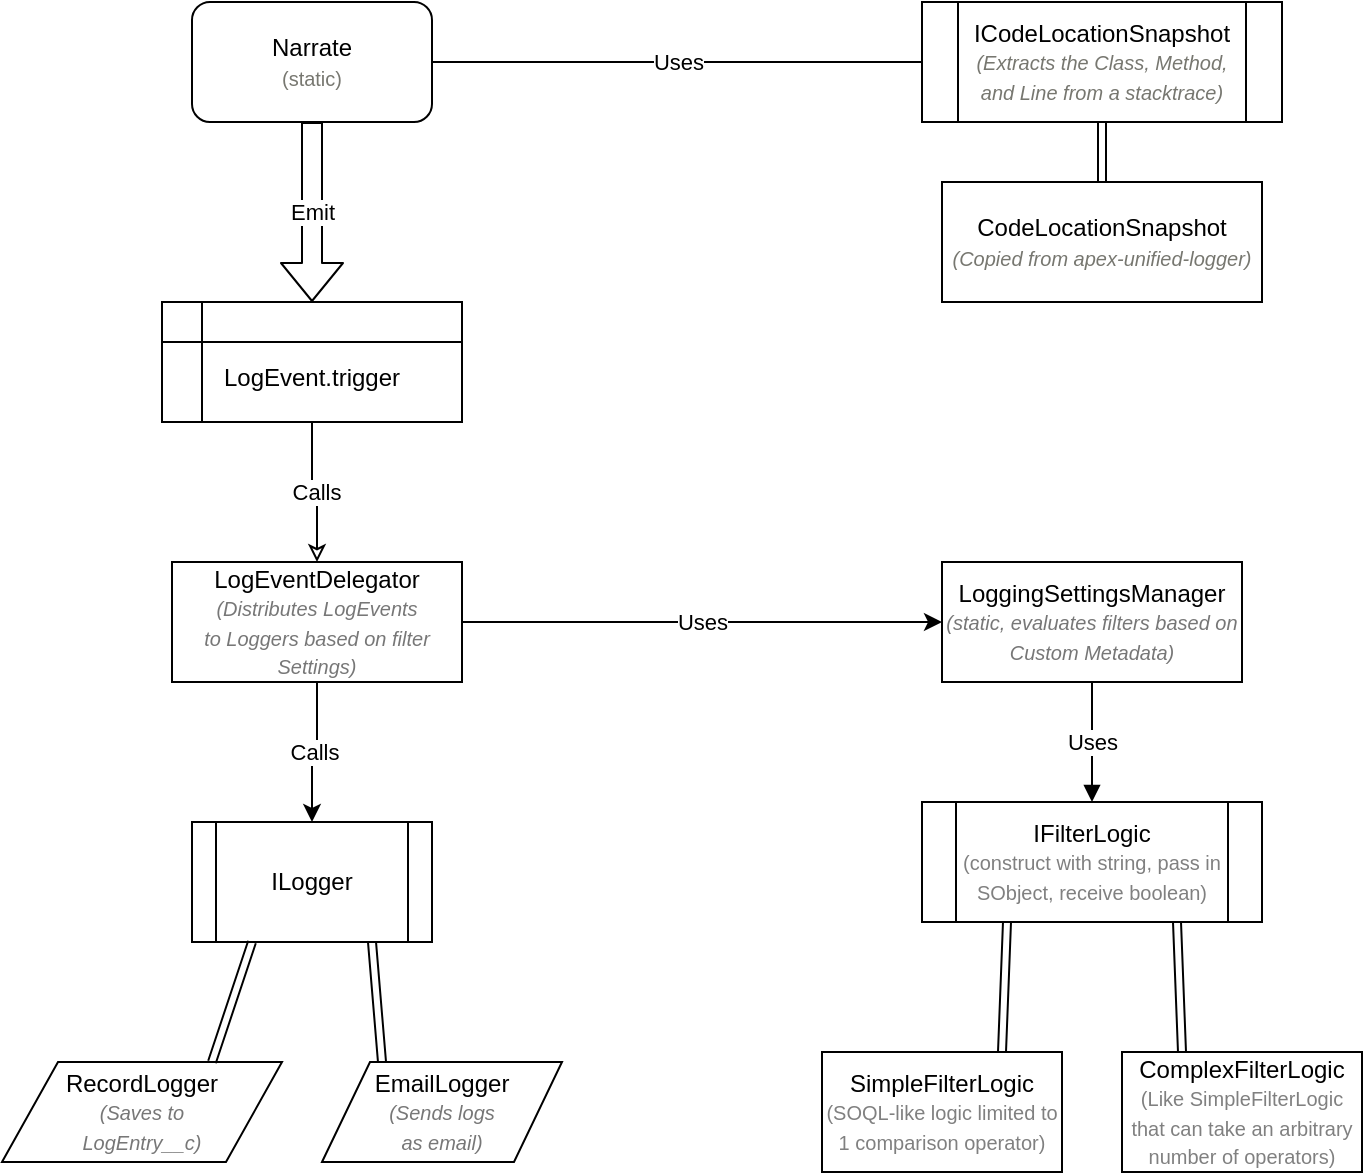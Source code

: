 <mxfile version="14.4.3" type="device"><diagram id="2TrdGWuR-_f0whZhaC8f" name="Page-1"><mxGraphModel dx="1422" dy="779" grid="1" gridSize="10" guides="1" tooltips="1" connect="1" arrows="1" fold="1" page="1" pageScale="1" pageWidth="850" pageHeight="1100" math="0" shadow="0"><root><mxCell id="0"/><mxCell id="1" parent="0"/><mxCell id="8zeyNp5yI3FNmcmiSDn7-3" value="ILogger" style="shape=process;whiteSpace=wrap;html=1;backgroundOutline=1;" parent="1" vertex="1"><mxGeometry x="115" y="450" width="120" height="60" as="geometry"/></mxCell><mxCell id="8zeyNp5yI3FNmcmiSDn7-7" value="Calls" style="edgeStyle=orthogonalEdgeStyle;rounded=0;orthogonalLoop=1;jettySize=auto;html=1;exitX=0.5;exitY=1;exitDx=0;exitDy=0;entryX=0.5;entryY=0;entryDx=0;entryDy=0;" parent="1" source="8zeyNp5yI3FNmcmiSDn7-5" target="8zeyNp5yI3FNmcmiSDn7-3" edge="1"><mxGeometry relative="1" as="geometry"/></mxCell><mxCell id="XjbsQ1IflIJ8Ktc50Bhk-2" value="Uses" style="edgeStyle=orthogonalEdgeStyle;rounded=0;orthogonalLoop=1;jettySize=auto;html=1;exitX=1;exitY=0.5;exitDx=0;exitDy=0;entryX=0;entryY=0.5;entryDx=0;entryDy=0;" edge="1" parent="1" source="8zeyNp5yI3FNmcmiSDn7-5" target="dhlSLwKha6IjSh26uqhk-19"><mxGeometry relative="1" as="geometry"/></mxCell><mxCell id="8zeyNp5yI3FNmcmiSDn7-5" value="LogEventDelegator&lt;br&gt;&lt;i&gt;&lt;font style=&quot;font-size: 10px&quot; color=&quot;#777777&quot;&gt;(Distributes LogEvents to&amp;nbsp;Loggers based on filter Settings)&lt;/font&gt;&lt;/i&gt;" style="rounded=0;whiteSpace=wrap;html=1;" parent="1" vertex="1"><mxGeometry x="105" y="320" width="145" height="60" as="geometry"/></mxCell><mxCell id="8zeyNp5yI3FNmcmiSDn7-8" value="RecordLogger&lt;br&gt;&lt;i&gt;&lt;font style=&quot;font-size: 10px&quot; color=&quot;#777777&quot;&gt;(Saves to&lt;br&gt;LogEntry__c)&lt;/font&gt;&lt;/i&gt;" style="shape=parallelogram;perimeter=parallelogramPerimeter;whiteSpace=wrap;html=1;" parent="1" vertex="1"><mxGeometry x="20" y="570" width="140" height="50" as="geometry"/></mxCell><mxCell id="8zeyNp5yI3FNmcmiSDn7-12" value="EmailLogger&lt;br&gt;&lt;i&gt;&lt;font style=&quot;font-size: 10px&quot; color=&quot;#777777&quot;&gt;(Sends logs&lt;br&gt;as email)&lt;/font&gt;&lt;/i&gt;" style="shape=parallelogram;perimeter=parallelogramPerimeter;whiteSpace=wrap;html=1;" parent="1" vertex="1"><mxGeometry x="180" y="570" width="120" height="50" as="geometry"/></mxCell><mxCell id="8zeyNp5yI3FNmcmiSDn7-18" value="Narrate&lt;br&gt;&lt;font style=&quot;font-size: 10px&quot; color=&quot;#77777&quot;&gt;(static)&lt;/font&gt;" style="rounded=1;whiteSpace=wrap;html=1;" parent="1" vertex="1"><mxGeometry x="115" y="40" width="120" height="60" as="geometry"/></mxCell><mxCell id="8zeyNp5yI3FNmcmiSDn7-19" value="" style="shape=link;html=1;exitX=0.75;exitY=0;exitDx=0;exitDy=0;entryX=0.25;entryY=1;entryDx=0;entryDy=0;" parent="1" source="8zeyNp5yI3FNmcmiSDn7-8" target="8zeyNp5yI3FNmcmiSDn7-3" edge="1"><mxGeometry width="50" height="50" relative="1" as="geometry"><mxPoint x="175" y="560" as="sourcePoint"/><mxPoint x="405" y="480" as="targetPoint"/></mxGeometry></mxCell><mxCell id="8zeyNp5yI3FNmcmiSDn7-31" value="IFilterLogic&lt;br&gt;&lt;font style=&quot;font-size: 10px&quot; color=&quot;#808080&quot;&gt;(construct with string, pass in SObject, receive boolean)&lt;/font&gt;" style="shape=process;whiteSpace=wrap;html=1;backgroundOutline=1;" parent="1" vertex="1"><mxGeometry x="480" y="440" width="170" height="60" as="geometry"/></mxCell><mxCell id="8zeyNp5yI3FNmcmiSDn7-36" value="Emit" style="shape=flexArrow;endArrow=classic;html=1;entryX=0.5;entryY=0;entryDx=0;entryDy=0;exitX=0.5;exitY=1;exitDx=0;exitDy=0;" parent="1" source="8zeyNp5yI3FNmcmiSDn7-18" target="dhlSLwKha6IjSh26uqhk-10" edge="1"><mxGeometry width="50" height="50" relative="1" as="geometry"><mxPoint x="290" y="140" as="sourcePoint"/><mxPoint x="175" y="190" as="targetPoint"/></mxGeometry></mxCell><mxCell id="8zeyNp5yI3FNmcmiSDn7-44" value="Calls" style="edgeStyle=orthogonalEdgeStyle;rounded=0;orthogonalLoop=1;jettySize=auto;html=1;exitX=0.5;exitY=1;exitDx=0;exitDy=0;entryX=0.5;entryY=0;entryDx=0;entryDy=0;endArrow=classic;endFill=0;" parent="1" source="dhlSLwKha6IjSh26uqhk-10" target="8zeyNp5yI3FNmcmiSDn7-5" edge="1"><mxGeometry relative="1" as="geometry"><mxPoint x="175" y="250" as="sourcePoint"/></mxGeometry></mxCell><mxCell id="dhlSLwKha6IjSh26uqhk-12" value="Uses" style="edgeStyle=orthogonalEdgeStyle;rounded=0;orthogonalLoop=1;jettySize=auto;html=1;exitX=1;exitY=0.5;exitDx=0;exitDy=0;entryX=0;entryY=0.5;entryDx=0;entryDy=0;endArrow=none;endFill=0;" parent="1" source="8zeyNp5yI3FNmcmiSDn7-18" target="dhlSLwKha6IjSh26uqhk-11" edge="1"><mxGeometry relative="1" as="geometry"><mxPoint x="235" y="35" as="sourcePoint"/></mxGeometry></mxCell><mxCell id="dhlSLwKha6IjSh26uqhk-8" value="CodeLocationSnapshot&lt;br&gt;&lt;i style=&quot;color: rgb(119 , 119 , 112)&quot;&gt;&lt;font style=&quot;font-size: 10px&quot;&gt;(Copied from apex-unified-logger)&lt;/font&gt;&lt;/i&gt;" style="rounded=0;whiteSpace=wrap;html=1;" parent="1" vertex="1"><mxGeometry x="490" y="130" width="160" height="60" as="geometry"/></mxCell><mxCell id="dhlSLwKha6IjSh26uqhk-10" value="&lt;br&gt;LogEvent.trigger" style="shape=internalStorage;whiteSpace=wrap;html=1;backgroundOutline=1;" parent="1" vertex="1"><mxGeometry x="100" y="190" width="150" height="60" as="geometry"/></mxCell><mxCell id="dhlSLwKha6IjSh26uqhk-11" value="ICodeLocationSnapshot&lt;br&gt;&lt;i style=&quot;color: rgb(119 , 119 , 112)&quot;&gt;&lt;font style=&quot;font-size: 10px&quot;&gt;(Extracts the Class, Method, and Line from a stacktrace)&lt;/font&gt;&lt;/i&gt;" style="shape=process;whiteSpace=wrap;html=1;backgroundOutline=1;" parent="1" vertex="1"><mxGeometry x="480" y="40" width="180" height="60" as="geometry"/></mxCell><mxCell id="dhlSLwKha6IjSh26uqhk-15" value="" style="shape=link;html=1;endArrow=classic;endFill=0;entryX=0.5;entryY=0;entryDx=0;entryDy=0;exitX=0.5;exitY=1;exitDx=0;exitDy=0;" parent="1" source="dhlSLwKha6IjSh26uqhk-11" target="dhlSLwKha6IjSh26uqhk-8" edge="1"><mxGeometry width="50" height="50" relative="1" as="geometry"><mxPoint x="175" y="-10" as="sourcePoint"/><mxPoint x="175" y="-100" as="targetPoint"/></mxGeometry></mxCell><mxCell id="dhlSLwKha6IjSh26uqhk-17" value="SimpleFilterLogic&lt;br&gt;&lt;font color=&quot;#808080&quot; style=&quot;font-size: 10px&quot;&gt;(SOQL-like logic limited to 1 comparison operator)&lt;/font&gt;" style="rounded=0;whiteSpace=wrap;html=1;" parent="1" vertex="1"><mxGeometry x="430" y="565" width="120" height="60" as="geometry"/></mxCell><mxCell id="dhlSLwKha6IjSh26uqhk-18" value="" style="shape=link;html=1;endArrow=classic;endFill=0;entryX=0.75;entryY=0;entryDx=0;entryDy=0;exitX=0.25;exitY=1;exitDx=0;exitDy=0;" parent="1" source="8zeyNp5yI3FNmcmiSDn7-31" target="dhlSLwKha6IjSh26uqhk-17" edge="1"><mxGeometry width="50" height="50" relative="1" as="geometry"><mxPoint x="515" y="70" as="sourcePoint"/><mxPoint x="535" y="70" as="targetPoint"/></mxGeometry></mxCell><mxCell id="dhlSLwKha6IjSh26uqhk-20" value="Uses" style="edgeStyle=orthogonalEdgeStyle;rounded=0;orthogonalLoop=1;jettySize=auto;html=1;exitX=0.5;exitY=1;exitDx=0;exitDy=0;entryX=0.5;entryY=0;entryDx=0;entryDy=0;endArrow=block;endFill=1;" parent="1" source="dhlSLwKha6IjSh26uqhk-19" target="8zeyNp5yI3FNmcmiSDn7-31" edge="1"><mxGeometry relative="1" as="geometry"/></mxCell><mxCell id="dhlSLwKha6IjSh26uqhk-19" value="LoggingSettingsManager&lt;br&gt;&lt;i&gt;&lt;font style=&quot;font-size: 10px&quot; color=&quot;#777777&quot;&gt;(static, evaluates filters based on Custom Metadata)&lt;/font&gt;&lt;/i&gt;" style="rounded=0;whiteSpace=wrap;html=1;" parent="1" vertex="1"><mxGeometry x="490" y="320" width="150" height="60" as="geometry"/></mxCell><mxCell id="XjbsQ1IflIJ8Ktc50Bhk-1" value="" style="shape=link;html=1;entryX=0.75;entryY=1;entryDx=0;entryDy=0;" edge="1" parent="1" target="8zeyNp5yI3FNmcmiSDn7-3"><mxGeometry width="50" height="50" relative="1" as="geometry"><mxPoint x="210" y="570" as="sourcePoint"/><mxPoint x="185" y="520" as="targetPoint"/></mxGeometry></mxCell><mxCell id="XjbsQ1IflIJ8Ktc50Bhk-3" value="ComplexFilterLogic&lt;br&gt;&lt;font color=&quot;#808080&quot; style=&quot;font-size: 10px&quot;&gt;(Like SimpleFilterLogic that can take an arbitrary number of operators)&lt;/font&gt;" style="rounded=0;whiteSpace=wrap;html=1;" vertex="1" parent="1"><mxGeometry x="580" y="565" width="120" height="60" as="geometry"/></mxCell><mxCell id="XjbsQ1IflIJ8Ktc50Bhk-4" value="" style="shape=link;html=1;endArrow=classic;endFill=0;entryX=0.25;entryY=0;entryDx=0;entryDy=0;exitX=0.75;exitY=1;exitDx=0;exitDy=0;" edge="1" parent="1" source="8zeyNp5yI3FNmcmiSDn7-31" target="XjbsQ1IflIJ8Ktc50Bhk-3"><mxGeometry width="50" height="50" relative="1" as="geometry"><mxPoint x="575" y="510" as="sourcePoint"/><mxPoint x="470" y="575" as="targetPoint"/></mxGeometry></mxCell></root></mxGraphModel></diagram></mxfile>